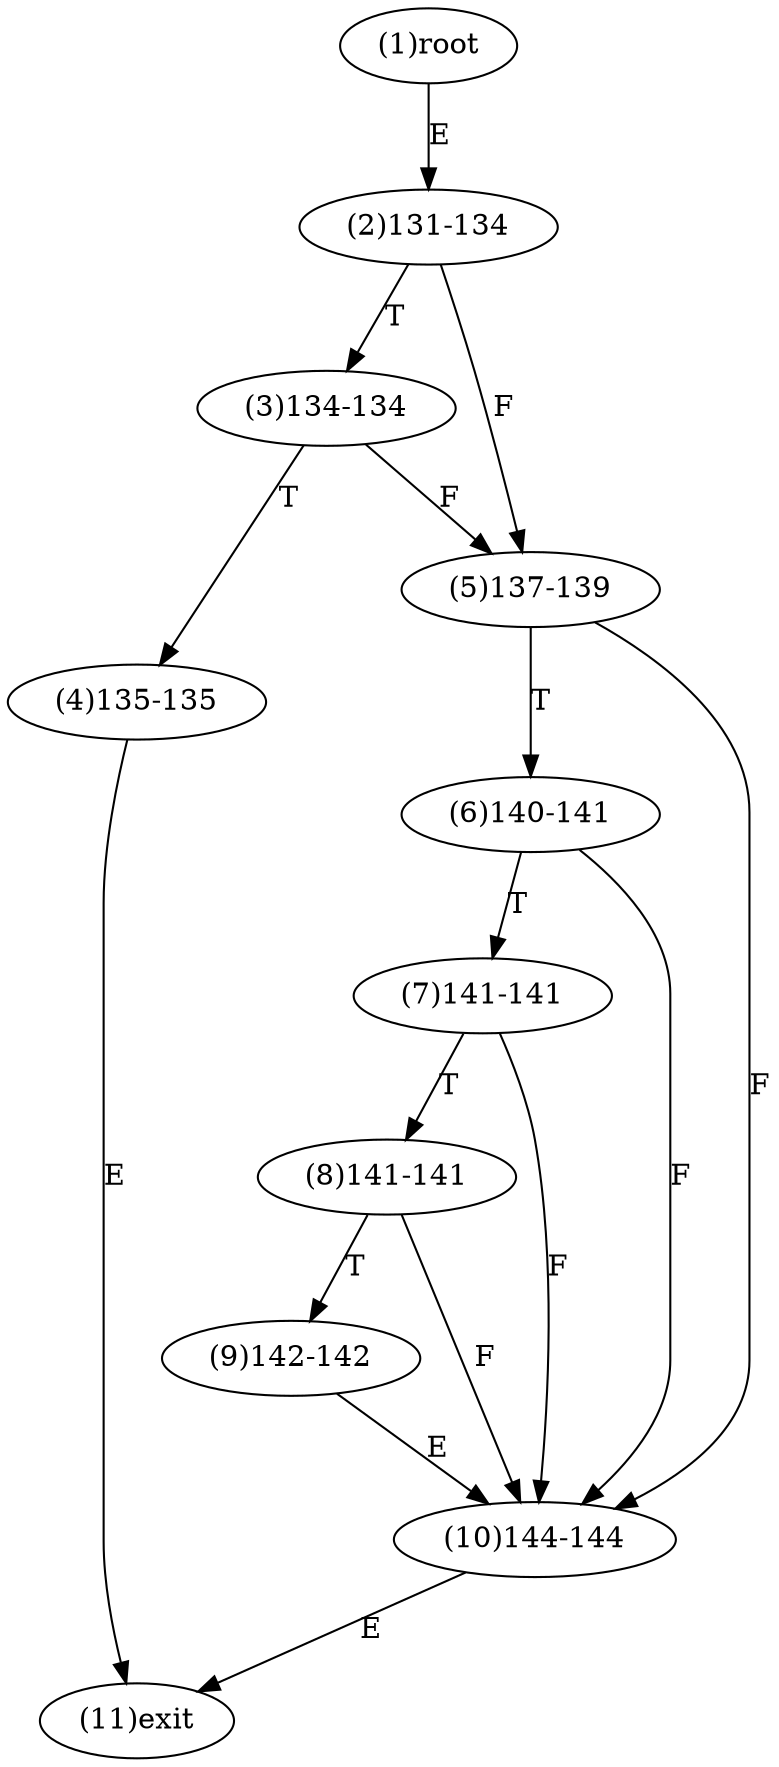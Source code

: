 digraph "" { 
1[ label="(1)root"];
2[ label="(2)131-134"];
3[ label="(3)134-134"];
4[ label="(4)135-135"];
5[ label="(5)137-139"];
6[ label="(6)140-141"];
7[ label="(7)141-141"];
8[ label="(8)141-141"];
9[ label="(9)142-142"];
10[ label="(10)144-144"];
11[ label="(11)exit"];
1->2[ label="E"];
2->5[ label="F"];
2->3[ label="T"];
3->5[ label="F"];
3->4[ label="T"];
4->11[ label="E"];
5->10[ label="F"];
5->6[ label="T"];
6->10[ label="F"];
6->7[ label="T"];
7->10[ label="F"];
7->8[ label="T"];
8->10[ label="F"];
8->9[ label="T"];
9->10[ label="E"];
10->11[ label="E"];
}
